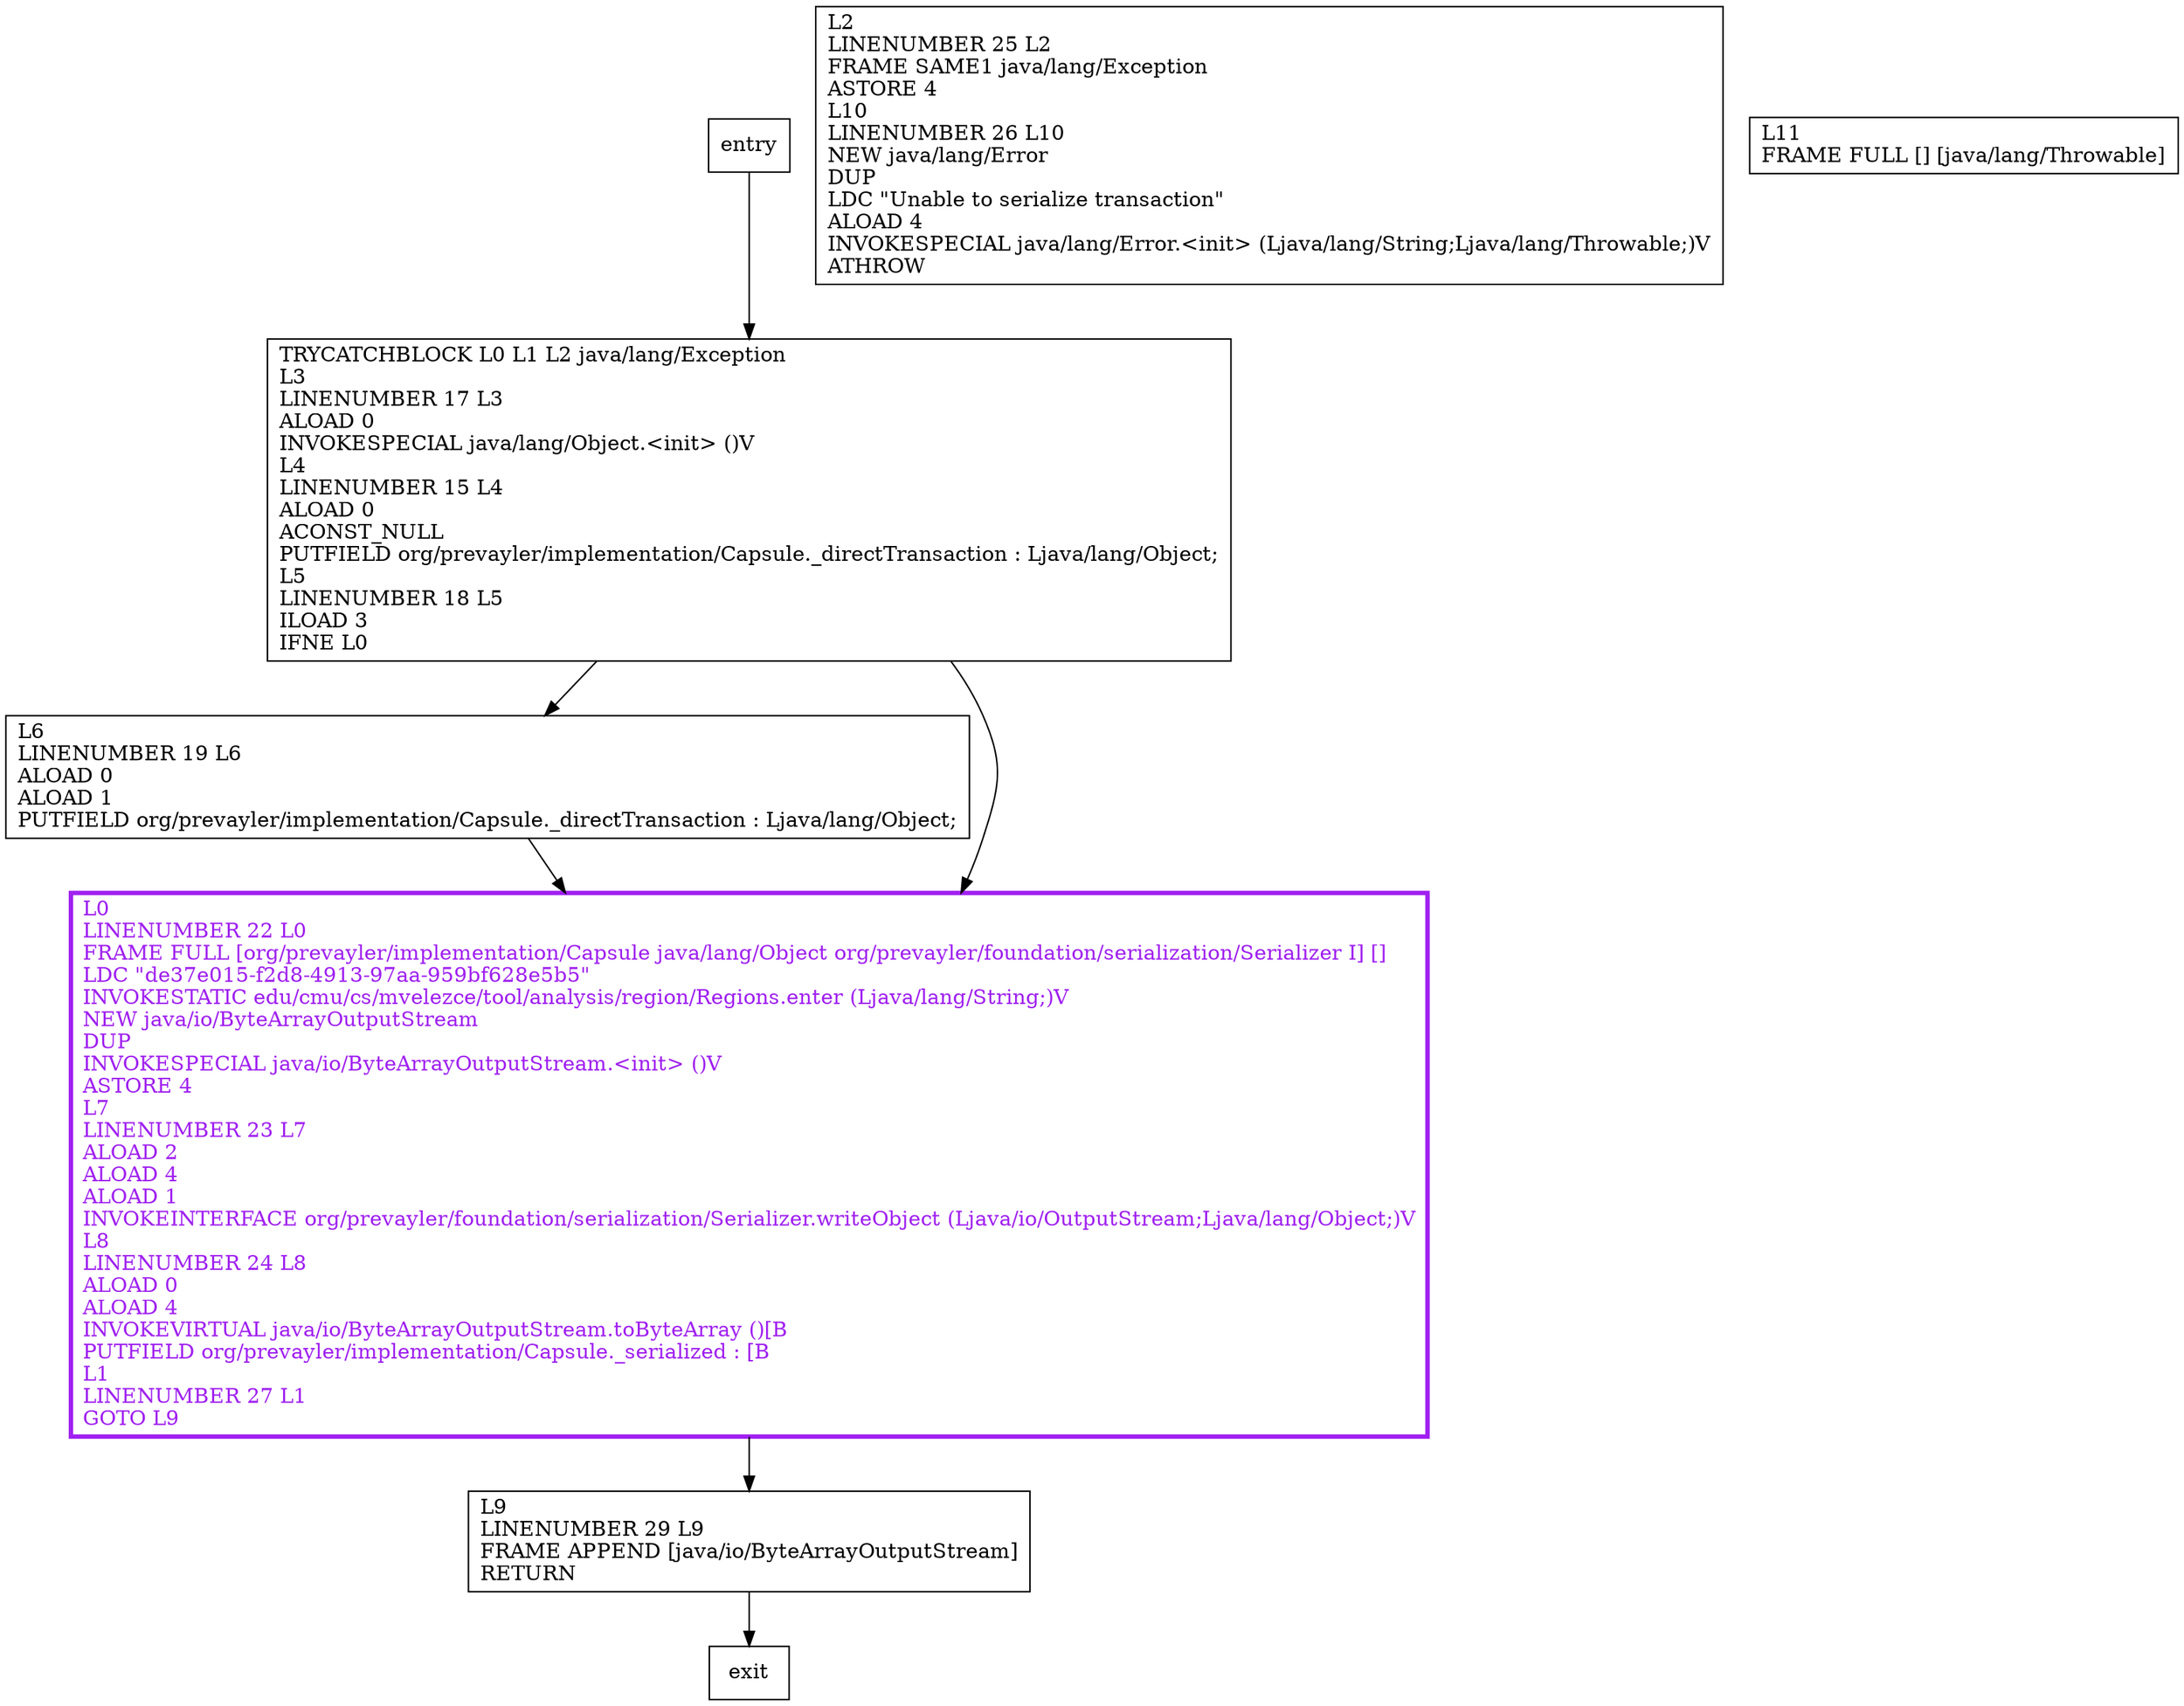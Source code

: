 digraph <init> {
node [shape=record];
580623243 [label="L6\lLINENUMBER 19 L6\lALOAD 0\lALOAD 1\lPUTFIELD org/prevayler/implementation/Capsule._directTransaction : Ljava/lang/Object;\l"];
1561680745 [label="L9\lLINENUMBER 29 L9\lFRAME APPEND [java/io/ByteArrayOutputStream]\lRETURN\l"];
1959052957 [label="L0\lLINENUMBER 22 L0\lFRAME FULL [org/prevayler/implementation/Capsule java/lang/Object org/prevayler/foundation/serialization/Serializer I] []\lLDC \"de37e015-f2d8-4913-97aa-959bf628e5b5\"\lINVOKESTATIC edu/cmu/cs/mvelezce/tool/analysis/region/Regions.enter (Ljava/lang/String;)V\lNEW java/io/ByteArrayOutputStream\lDUP\lINVOKESPECIAL java/io/ByteArrayOutputStream.\<init\> ()V\lASTORE 4\lL7\lLINENUMBER 23 L7\lALOAD 2\lALOAD 4\lALOAD 1\lINVOKEINTERFACE org/prevayler/foundation/serialization/Serializer.writeObject (Ljava/io/OutputStream;Ljava/lang/Object;)V\lL8\lLINENUMBER 24 L8\lALOAD 0\lALOAD 4\lINVOKEVIRTUAL java/io/ByteArrayOutputStream.toByteArray ()[B\lPUTFIELD org/prevayler/implementation/Capsule._serialized : [B\lL1\lLINENUMBER 27 L1\lGOTO L9\l"];
413849132 [label="L2\lLINENUMBER 25 L2\lFRAME SAME1 java/lang/Exception\lASTORE 4\lL10\lLINENUMBER 26 L10\lNEW java/lang/Error\lDUP\lLDC \"Unable to serialize transaction\"\lALOAD 4\lINVOKESPECIAL java/lang/Error.\<init\> (Ljava/lang/String;Ljava/lang/Throwable;)V\lATHROW\l"];
819897499 [label="TRYCATCHBLOCK L0 L1 L2 java/lang/Exception\lL3\lLINENUMBER 17 L3\lALOAD 0\lINVOKESPECIAL java/lang/Object.\<init\> ()V\lL4\lLINENUMBER 15 L4\lALOAD 0\lACONST_NULL\lPUTFIELD org/prevayler/implementation/Capsule._directTransaction : Ljava/lang/Object;\lL5\lLINENUMBER 18 L5\lILOAD 3\lIFNE L0\l"];
1180897062 [label="L11\lFRAME FULL [] [java/lang/Throwable]\l"];
entry;
exit;
entry -> 819897499;
580623243 -> 1959052957;
1561680745 -> exit;
1959052957 -> 1561680745;
819897499 -> 580623243;
819897499 -> 1959052957;
1959052957[fontcolor="purple", penwidth=3, color="purple"];
}
